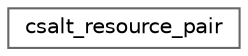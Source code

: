 digraph "Graphical Class Hierarchy"
{
 // LATEX_PDF_SIZE
  bgcolor="transparent";
  edge [fontname=Helvetica,fontsize=10,labelfontname=Helvetica,labelfontsize=10];
  node [fontname=Helvetica,fontsize=10,shape=box,height=0.2,width=0.4];
  rankdir="LR";
  Node0 [id="Node000000",label="csalt_resource_pair",height=0.2,width=0.4,color="grey40", fillcolor="white", style="filled",URL="$structcsalt__resource__pair.html",tooltip="Treats two pairs as a single pair."];
}
